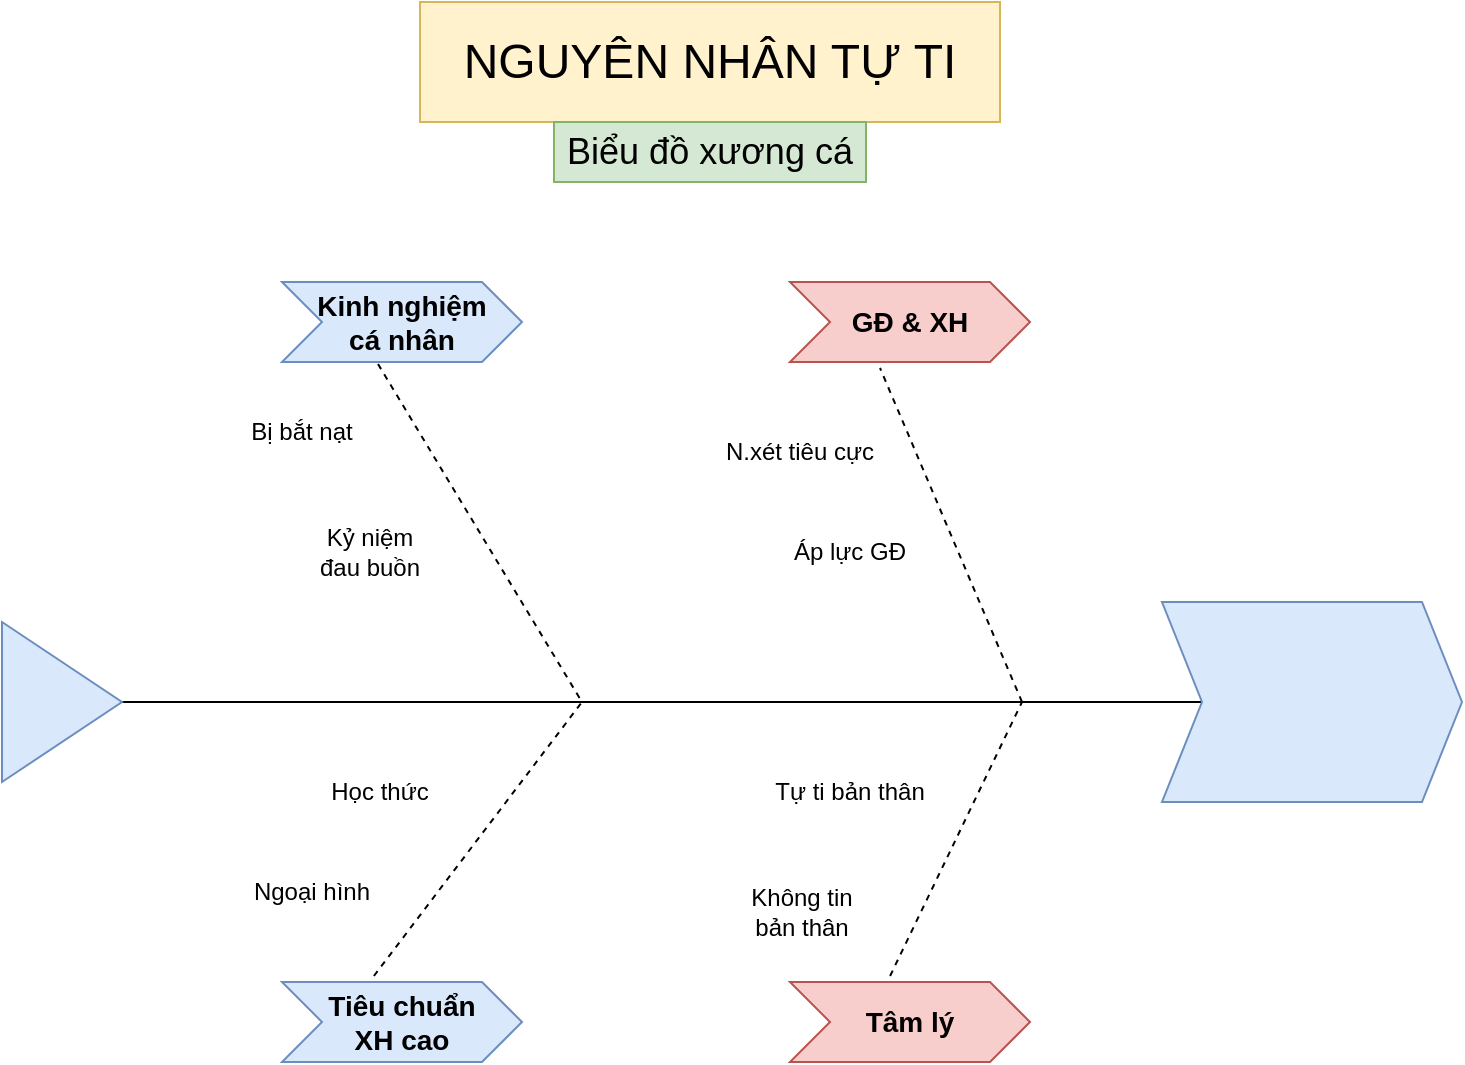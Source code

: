 <mxfile version="22.0.8" type="device">
  <diagram name="Trang-1" id="ks4HbPzBUqZj4Vm-A0L_">
    <mxGraphModel dx="1390" dy="775" grid="1" gridSize="10" guides="1" tooltips="1" connect="1" arrows="1" fold="1" page="1" pageScale="1" pageWidth="827" pageHeight="1169" math="0" shadow="0">
      <root>
        <mxCell id="0" />
        <mxCell id="1" parent="0" />
        <mxCell id="hSBqHRAZU4QhEqZj9eGh-1" value="&lt;font style=&quot;font-size: 14px;&quot;&gt;&lt;b&gt;Kinh nghiệm&lt;br&gt;cá nhân&lt;br&gt;&lt;/b&gt;&lt;/font&gt;" style="shape=step;perimeter=stepPerimeter;whiteSpace=wrap;html=1;fixedSize=1;fillColor=#dae8fc;strokeColor=#6c8ebf;" vertex="1" parent="1">
          <mxGeometry x="200" y="240" width="120" height="40" as="geometry" />
        </mxCell>
        <mxCell id="hSBqHRAZU4QhEqZj9eGh-2" value="" style="endArrow=none;html=1;rounded=0;" edge="1" parent="1" target="hSBqHRAZU4QhEqZj9eGh-3">
          <mxGeometry width="50" height="50" relative="1" as="geometry">
            <mxPoint x="120" y="450" as="sourcePoint" />
            <mxPoint x="700" y="450" as="targetPoint" />
          </mxGeometry>
        </mxCell>
        <mxCell id="hSBqHRAZU4QhEqZj9eGh-3" value="" style="shape=step;perimeter=stepPerimeter;whiteSpace=wrap;html=1;fixedSize=1;fillColor=#dae8fc;strokeColor=#6c8ebf;" vertex="1" parent="1">
          <mxGeometry x="640" y="400" width="150" height="100" as="geometry" />
        </mxCell>
        <mxCell id="hSBqHRAZU4QhEqZj9eGh-4" value="" style="triangle;whiteSpace=wrap;html=1;fillColor=#dae8fc;strokeColor=#6c8ebf;" vertex="1" parent="1">
          <mxGeometry x="60" y="410" width="60" height="80" as="geometry" />
        </mxCell>
        <mxCell id="hSBqHRAZU4QhEqZj9eGh-6" value="&lt;font style=&quot;font-size: 14px;&quot;&gt;&lt;b&gt;Tiêu chuẩn &lt;br&gt;XH cao&lt;/b&gt;&lt;/font&gt;" style="shape=step;perimeter=stepPerimeter;whiteSpace=wrap;html=1;fixedSize=1;fillColor=#dae8fc;strokeColor=#6c8ebf;" vertex="1" parent="1">
          <mxGeometry x="200" y="590" width="120" height="40" as="geometry" />
        </mxCell>
        <mxCell id="hSBqHRAZU4QhEqZj9eGh-7" value="&lt;font style=&quot;font-size: 14px;&quot;&gt;&lt;b&gt;GĐ &amp;amp; XH&lt;/b&gt;&lt;/font&gt;" style="shape=step;perimeter=stepPerimeter;whiteSpace=wrap;html=1;fixedSize=1;fillColor=#f8cecc;strokeColor=#b85450;" vertex="1" parent="1">
          <mxGeometry x="454" y="240" width="120" height="40" as="geometry" />
        </mxCell>
        <mxCell id="hSBqHRAZU4QhEqZj9eGh-8" value="&lt;font style=&quot;font-size: 14px;&quot;&gt;&lt;b&gt;Tâm lý&lt;/b&gt;&lt;/font&gt;" style="shape=step;perimeter=stepPerimeter;whiteSpace=wrap;html=1;fixedSize=1;fillColor=#f8cecc;strokeColor=#b85450;" vertex="1" parent="1">
          <mxGeometry x="454" y="590" width="120" height="40" as="geometry" />
        </mxCell>
        <mxCell id="hSBqHRAZU4QhEqZj9eGh-9" value="" style="endArrow=none;dashed=1;html=1;rounded=0;exitX=0.383;exitY=-0.075;exitDx=0;exitDy=0;exitPerimeter=0;" edge="1" parent="1" source="hSBqHRAZU4QhEqZj9eGh-6">
          <mxGeometry width="50" height="50" relative="1" as="geometry">
            <mxPoint x="410" y="550" as="sourcePoint" />
            <mxPoint x="350" y="450" as="targetPoint" />
          </mxGeometry>
        </mxCell>
        <mxCell id="hSBqHRAZU4QhEqZj9eGh-10" value="" style="endArrow=none;dashed=1;html=1;rounded=0;exitX=0.4;exitY=1.025;exitDx=0;exitDy=0;exitPerimeter=0;" edge="1" parent="1" source="hSBqHRAZU4QhEqZj9eGh-1">
          <mxGeometry width="50" height="50" relative="1" as="geometry">
            <mxPoint x="410" y="550" as="sourcePoint" />
            <mxPoint x="350" y="450" as="targetPoint" />
          </mxGeometry>
        </mxCell>
        <mxCell id="hSBqHRAZU4QhEqZj9eGh-11" value="" style="endArrow=none;dashed=1;html=1;rounded=0;entryX=0.375;entryY=1.075;entryDx=0;entryDy=0;entryPerimeter=0;" edge="1" parent="1" target="hSBqHRAZU4QhEqZj9eGh-7">
          <mxGeometry width="50" height="50" relative="1" as="geometry">
            <mxPoint x="570" y="450" as="sourcePoint" />
            <mxPoint x="460" y="500" as="targetPoint" />
          </mxGeometry>
        </mxCell>
        <mxCell id="hSBqHRAZU4QhEqZj9eGh-12" value="" style="endArrow=none;dashed=1;html=1;rounded=0;exitX=0.417;exitY=-0.075;exitDx=0;exitDy=0;exitPerimeter=0;" edge="1" parent="1" source="hSBqHRAZU4QhEqZj9eGh-8">
          <mxGeometry width="50" height="50" relative="1" as="geometry">
            <mxPoint x="410" y="550" as="sourcePoint" />
            <mxPoint x="570" y="450" as="targetPoint" />
          </mxGeometry>
        </mxCell>
        <mxCell id="hSBqHRAZU4QhEqZj9eGh-13" value="&lt;font style=&quot;font-size: 24px;&quot;&gt;NGUYÊN NHÂN TỰ TI&lt;/font&gt;" style="text;html=1;strokeColor=#d6b656;fillColor=#fff2cc;align=center;verticalAlign=middle;whiteSpace=wrap;rounded=0;" vertex="1" parent="1">
          <mxGeometry x="269" y="100" width="290" height="60" as="geometry" />
        </mxCell>
        <mxCell id="hSBqHRAZU4QhEqZj9eGh-17" value="&lt;font style=&quot;font-size: 18px;&quot;&gt;Biểu đồ xương cá&lt;/font&gt;" style="text;html=1;strokeColor=#82b366;fillColor=#d5e8d4;align=center;verticalAlign=middle;whiteSpace=wrap;rounded=0;" vertex="1" parent="1">
          <mxGeometry x="336" y="160" width="156" height="30" as="geometry" />
        </mxCell>
        <mxCell id="hSBqHRAZU4QhEqZj9eGh-18" value="Ngoại hình" style="text;html=1;strokeColor=none;fillColor=none;align=center;verticalAlign=middle;whiteSpace=wrap;rounded=0;" vertex="1" parent="1">
          <mxGeometry x="180" y="530" width="70" height="30" as="geometry" />
        </mxCell>
        <mxCell id="hSBqHRAZU4QhEqZj9eGh-19" value="Học thức" style="text;html=1;strokeColor=none;fillColor=none;align=center;verticalAlign=middle;whiteSpace=wrap;rounded=0;" vertex="1" parent="1">
          <mxGeometry x="214" y="480" width="70" height="30" as="geometry" />
        </mxCell>
        <mxCell id="hSBqHRAZU4QhEqZj9eGh-20" value="Bị bắt nạt" style="text;html=1;strokeColor=none;fillColor=none;align=center;verticalAlign=middle;whiteSpace=wrap;rounded=0;" vertex="1" parent="1">
          <mxGeometry x="180" y="300" width="60" height="30" as="geometry" />
        </mxCell>
        <mxCell id="hSBqHRAZU4QhEqZj9eGh-21" value="Kỷ niệm đau buồn" style="text;html=1;strokeColor=none;fillColor=none;align=center;verticalAlign=middle;whiteSpace=wrap;rounded=0;" vertex="1" parent="1">
          <mxGeometry x="214" y="360" width="60" height="30" as="geometry" />
        </mxCell>
        <mxCell id="hSBqHRAZU4QhEqZj9eGh-22" value="N.xét tiêu cực" style="text;html=1;strokeColor=none;fillColor=none;align=center;verticalAlign=middle;whiteSpace=wrap;rounded=0;" vertex="1" parent="1">
          <mxGeometry x="414" y="310" width="90" height="30" as="geometry" />
        </mxCell>
        <mxCell id="hSBqHRAZU4QhEqZj9eGh-23" value="Áp lực GĐ" style="text;html=1;strokeColor=none;fillColor=none;align=center;verticalAlign=middle;whiteSpace=wrap;rounded=0;" vertex="1" parent="1">
          <mxGeometry x="454" y="360" width="60" height="30" as="geometry" />
        </mxCell>
        <mxCell id="hSBqHRAZU4QhEqZj9eGh-24" value="Không tin bản thân" style="text;html=1;strokeColor=none;fillColor=none;align=center;verticalAlign=middle;whiteSpace=wrap;rounded=0;" vertex="1" parent="1">
          <mxGeometry x="430" y="540" width="60" height="30" as="geometry" />
        </mxCell>
        <mxCell id="hSBqHRAZU4QhEqZj9eGh-26" value="Tự ti bản thân" style="text;html=1;strokeColor=none;fillColor=none;align=center;verticalAlign=middle;whiteSpace=wrap;rounded=0;" vertex="1" parent="1">
          <mxGeometry x="439" y="480" width="90" height="30" as="geometry" />
        </mxCell>
      </root>
    </mxGraphModel>
  </diagram>
</mxfile>
